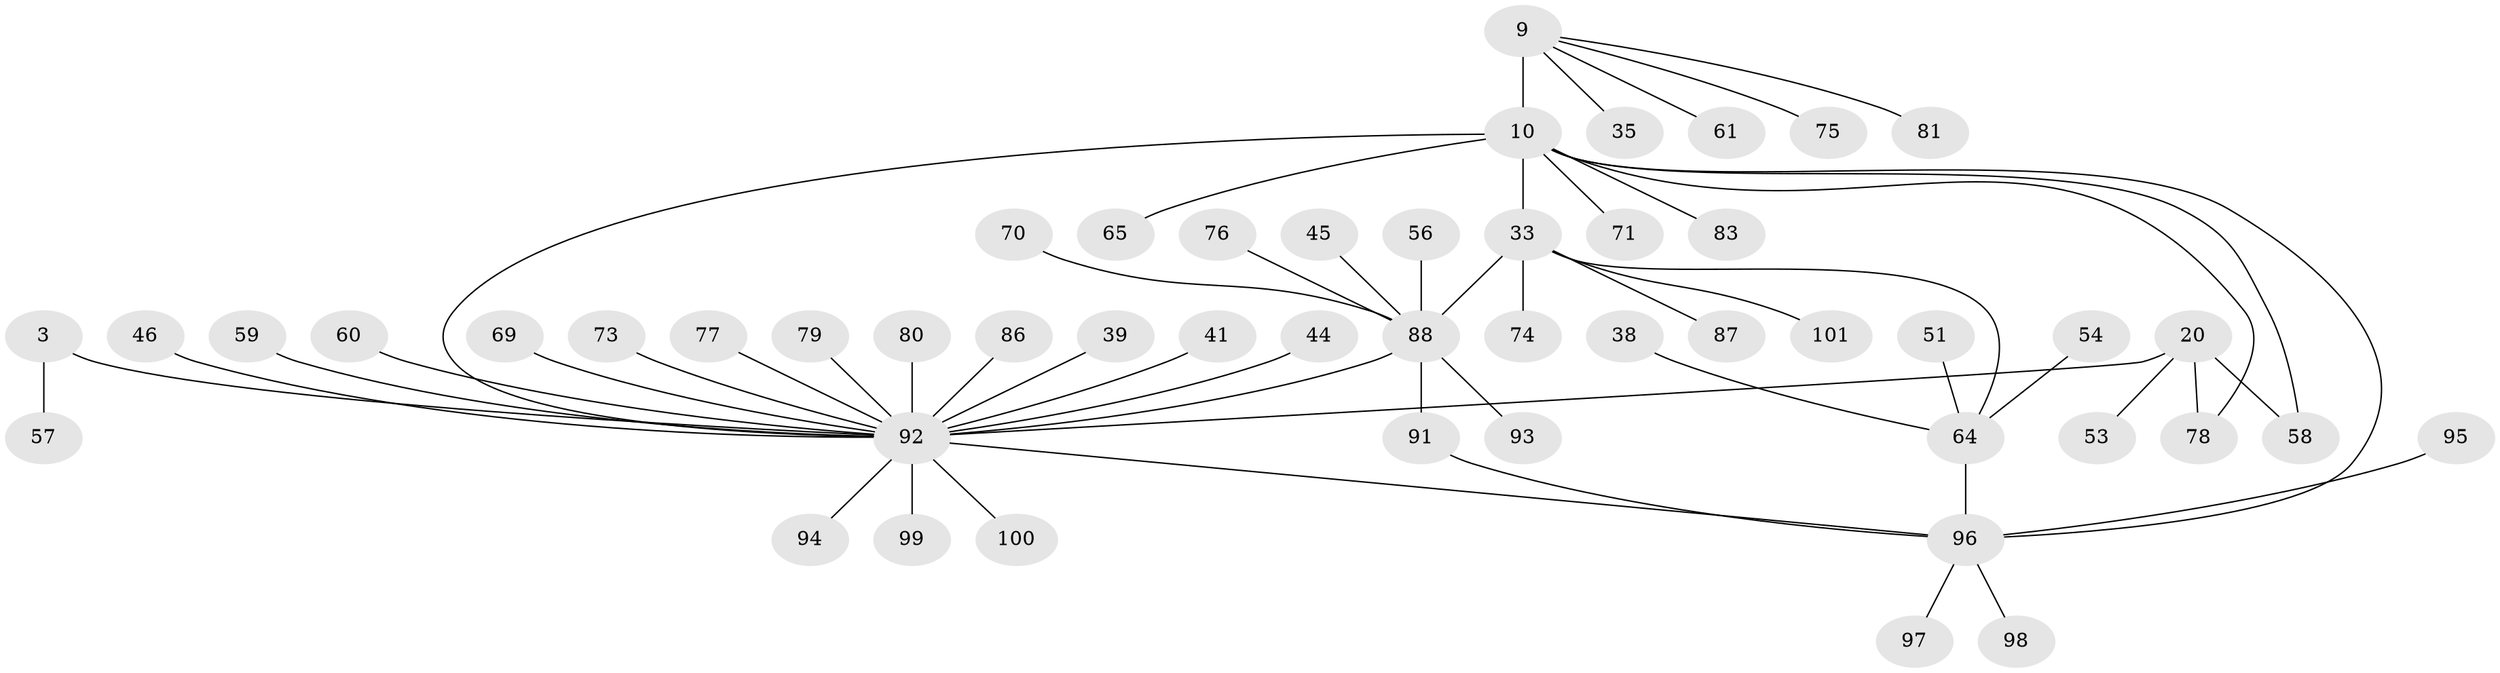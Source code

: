 // original degree distribution, {10: 0.019801980198019802, 4: 0.019801980198019802, 5: 0.0297029702970297, 9: 0.019801980198019802, 6: 0.04950495049504951, 8: 0.0297029702970297, 11: 0.039603960396039604, 7: 0.04950495049504951, 3: 0.0297029702970297, 1: 0.5445544554455446, 2: 0.16831683168316833}
// Generated by graph-tools (version 1.1) at 2025/55/03/09/25 04:55:32]
// undirected, 50 vertices, 55 edges
graph export_dot {
graph [start="1"]
  node [color=gray90,style=filled];
  3 [super="+2"];
  9 [super="+7"];
  10 [super="+6+8"];
  20 [super="+17"];
  33 [super="+24"];
  35;
  38;
  39;
  41;
  44;
  45;
  46;
  51 [super="+40"];
  53;
  54;
  56;
  57;
  58;
  59;
  60;
  61;
  64 [super="+15"];
  65;
  69;
  70;
  71 [super="+47"];
  73;
  74;
  75 [super="+26+43"];
  76 [super="+72"];
  77;
  78;
  79 [super="+55"];
  80;
  81 [super="+62"];
  83;
  86 [super="+67"];
  87;
  88 [super="+82+22"];
  91;
  92 [super="+52+84+66+28+30+31"];
  93;
  94;
  95 [super="+34"];
  96 [super="+90"];
  97 [super="+29"];
  98;
  99;
  100;
  101;
  3 -- 57;
  3 -- 92 [weight=6];
  9 -- 10 [weight=6];
  9 -- 61;
  9 -- 35;
  9 -- 75;
  9 -- 81;
  10 -- 58;
  10 -- 65;
  10 -- 83;
  10 -- 92 [weight=4];
  10 -- 33 [weight=2];
  10 -- 71;
  10 -- 78;
  10 -- 96 [weight=2];
  20 -- 53;
  20 -- 58;
  20 -- 78;
  20 -- 92 [weight=7];
  33 -- 101;
  33 -- 74;
  33 -- 87;
  33 -- 88 [weight=6];
  33 -- 64;
  38 -- 64;
  39 -- 92;
  41 -- 92;
  44 -- 92;
  45 -- 88;
  46 -- 92;
  51 -- 64;
  54 -- 64;
  56 -- 88;
  59 -- 92;
  60 -- 92;
  64 -- 96 [weight=6];
  69 -- 92;
  70 -- 88;
  73 -- 92;
  76 -- 88;
  77 -- 92;
  79 -- 92;
  80 -- 92;
  86 -- 92;
  88 -- 91;
  88 -- 93;
  88 -- 92 [weight=4];
  91 -- 96;
  92 -- 99;
  92 -- 100;
  92 -- 94;
  92 -- 96 [weight=2];
  95 -- 96;
  96 -- 97;
  96 -- 98;
}
